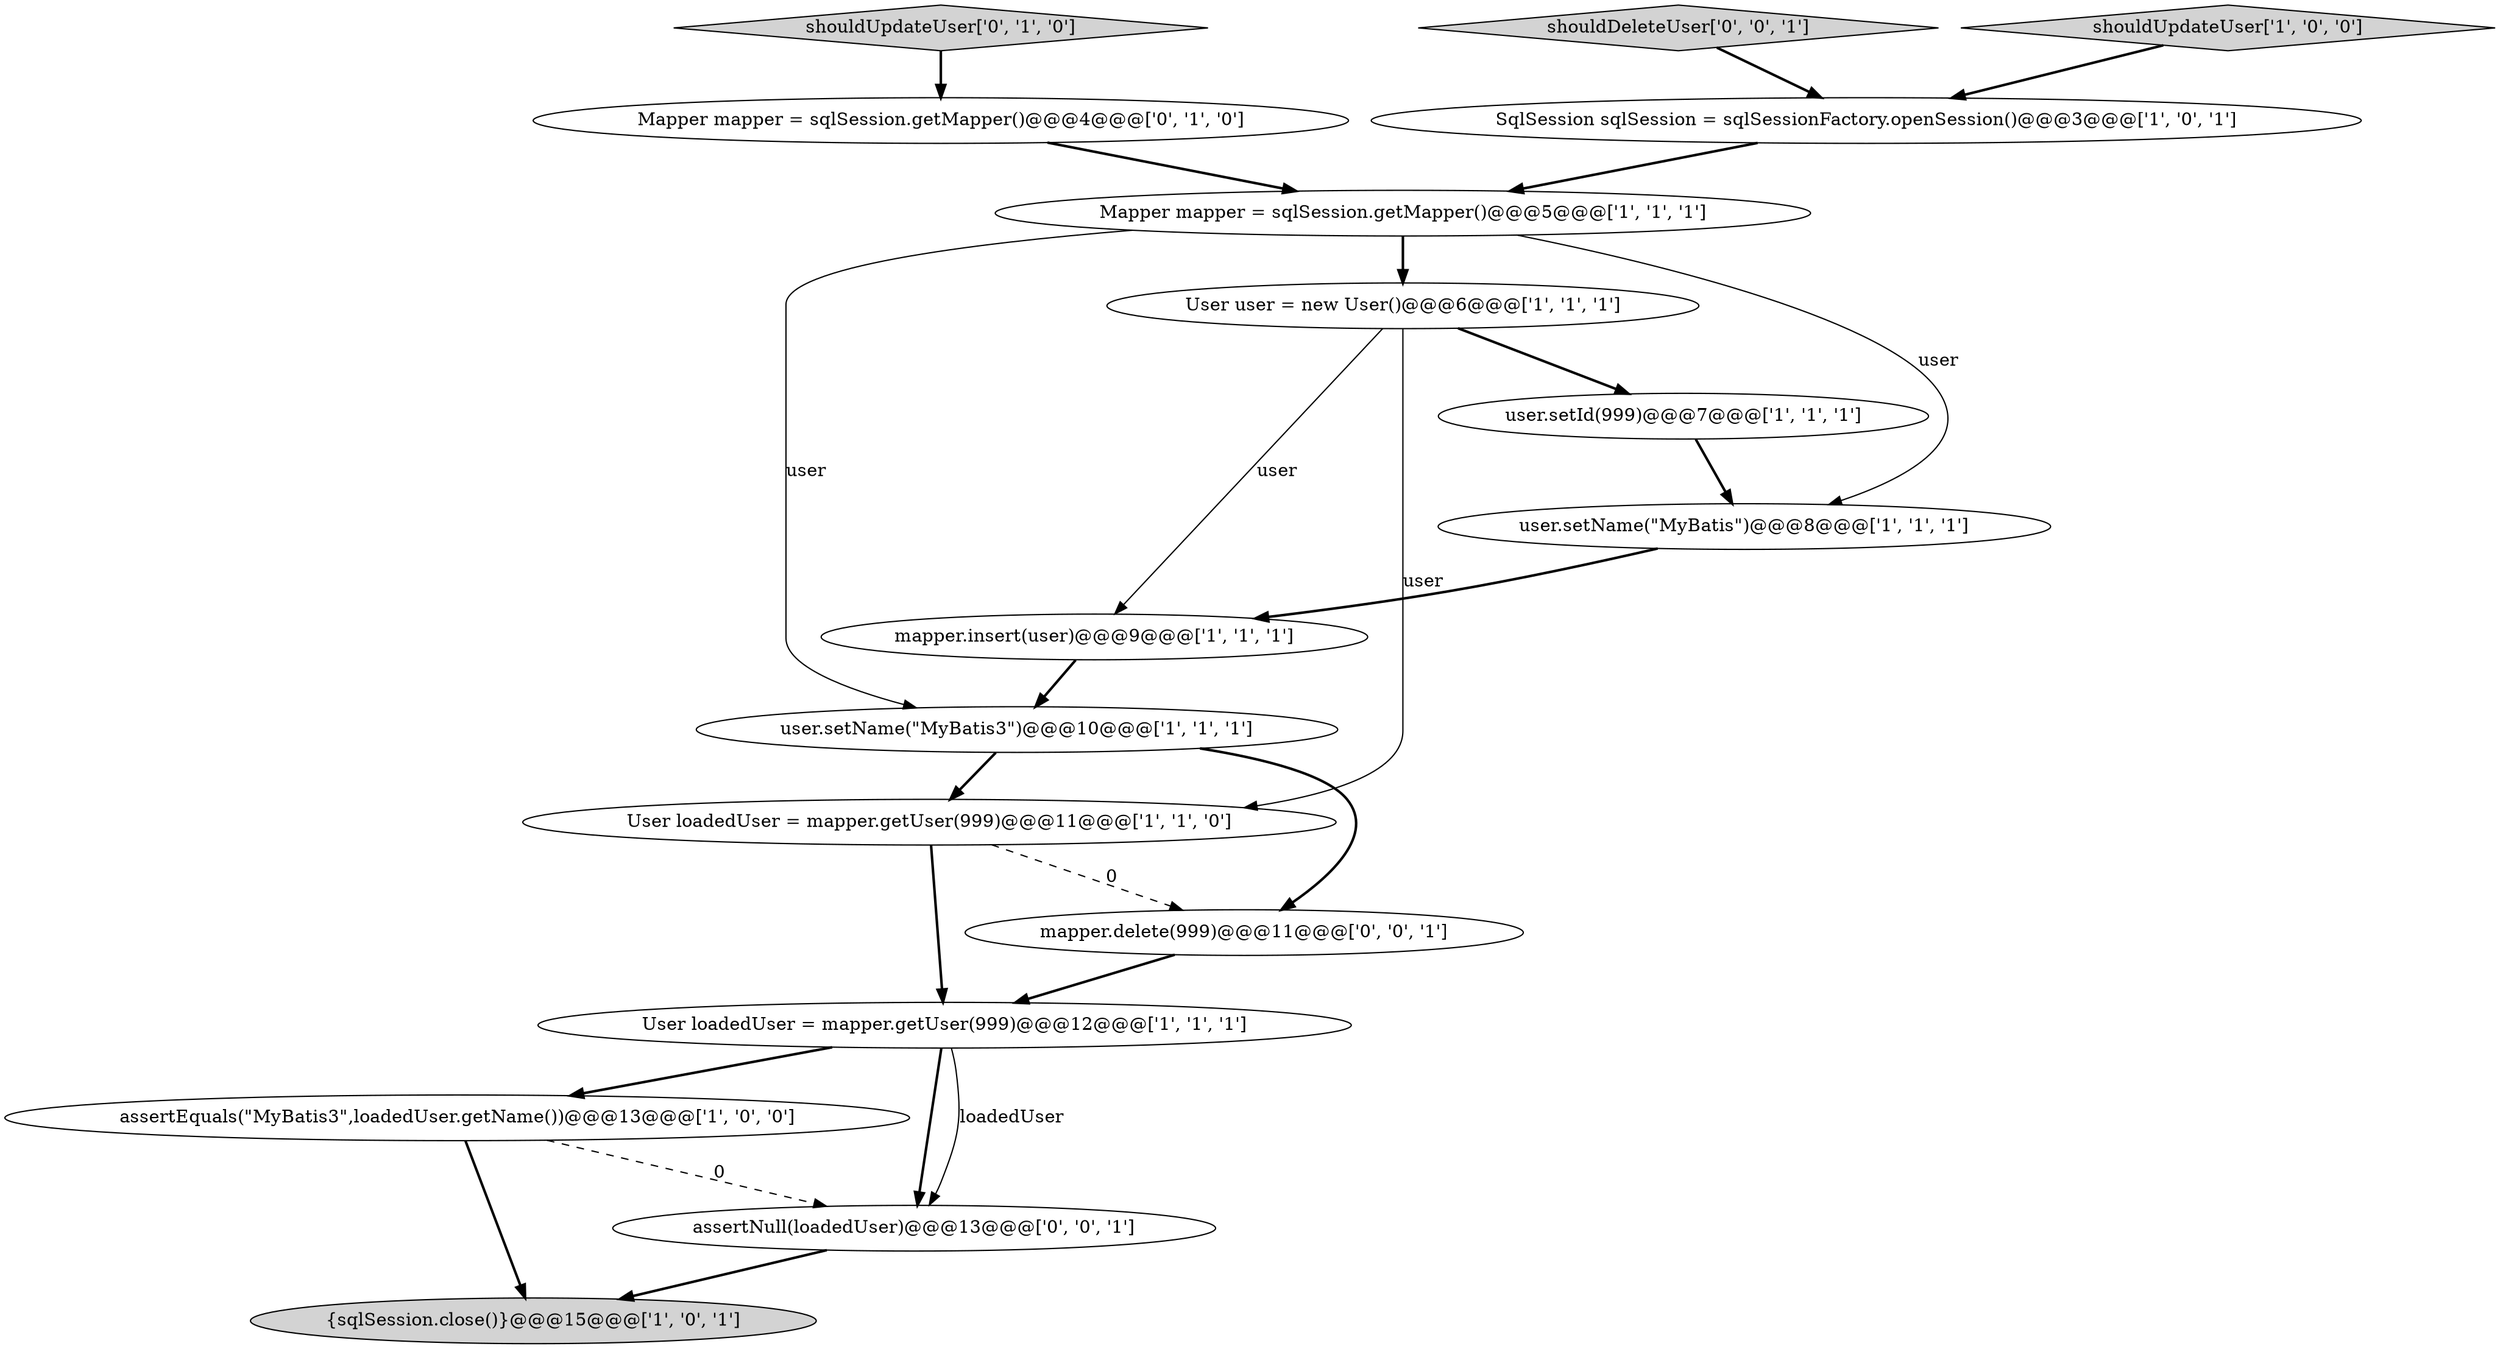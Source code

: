 digraph {
16 [style = filled, label = "shouldDeleteUser['0', '0', '1']", fillcolor = lightgray, shape = diamond image = "AAA0AAABBB3BBB"];
13 [style = filled, label = "Mapper mapper = sqlSession.getMapper()@@@4@@@['0', '1', '0']", fillcolor = white, shape = ellipse image = "AAA0AAABBB2BBB"];
2 [style = filled, label = "user.setName(\"MyBatis3\")@@@10@@@['1', '1', '1']", fillcolor = white, shape = ellipse image = "AAA0AAABBB1BBB"];
10 [style = filled, label = "shouldUpdateUser['1', '0', '0']", fillcolor = lightgray, shape = diamond image = "AAA0AAABBB1BBB"];
5 [style = filled, label = "User loadedUser = mapper.getUser(999)@@@11@@@['1', '1', '0']", fillcolor = white, shape = ellipse image = "AAA0AAABBB1BBB"];
9 [style = filled, label = "mapper.insert(user)@@@9@@@['1', '1', '1']", fillcolor = white, shape = ellipse image = "AAA0AAABBB1BBB"];
15 [style = filled, label = "assertNull(loadedUser)@@@13@@@['0', '0', '1']", fillcolor = white, shape = ellipse image = "AAA0AAABBB3BBB"];
4 [style = filled, label = "user.setId(999)@@@7@@@['1', '1', '1']", fillcolor = white, shape = ellipse image = "AAA0AAABBB1BBB"];
3 [style = filled, label = "{sqlSession.close()}@@@15@@@['1', '0', '1']", fillcolor = lightgray, shape = ellipse image = "AAA0AAABBB1BBB"];
8 [style = filled, label = "User user = new User()@@@6@@@['1', '1', '1']", fillcolor = white, shape = ellipse image = "AAA0AAABBB1BBB"];
11 [style = filled, label = "SqlSession sqlSession = sqlSessionFactory.openSession()@@@3@@@['1', '0', '1']", fillcolor = white, shape = ellipse image = "AAA0AAABBB1BBB"];
7 [style = filled, label = "user.setName(\"MyBatis\")@@@8@@@['1', '1', '1']", fillcolor = white, shape = ellipse image = "AAA0AAABBB1BBB"];
6 [style = filled, label = "Mapper mapper = sqlSession.getMapper()@@@5@@@['1', '1', '1']", fillcolor = white, shape = ellipse image = "AAA0AAABBB1BBB"];
12 [style = filled, label = "shouldUpdateUser['0', '1', '0']", fillcolor = lightgray, shape = diamond image = "AAA0AAABBB2BBB"];
0 [style = filled, label = "User loadedUser = mapper.getUser(999)@@@12@@@['1', '1', '1']", fillcolor = white, shape = ellipse image = "AAA0AAABBB1BBB"];
1 [style = filled, label = "assertEquals(\"MyBatis3\",loadedUser.getName())@@@13@@@['1', '0', '0']", fillcolor = white, shape = ellipse image = "AAA0AAABBB1BBB"];
14 [style = filled, label = "mapper.delete(999)@@@11@@@['0', '0', '1']", fillcolor = white, shape = ellipse image = "AAA0AAABBB3BBB"];
5->14 [style = dashed, label="0"];
16->11 [style = bold, label=""];
9->2 [style = bold, label=""];
1->15 [style = dashed, label="0"];
11->6 [style = bold, label=""];
1->3 [style = bold, label=""];
15->3 [style = bold, label=""];
0->15 [style = bold, label=""];
4->7 [style = bold, label=""];
7->9 [style = bold, label=""];
12->13 [style = bold, label=""];
0->15 [style = solid, label="loadedUser"];
14->0 [style = bold, label=""];
5->0 [style = bold, label=""];
0->1 [style = bold, label=""];
2->14 [style = bold, label=""];
6->8 [style = bold, label=""];
8->9 [style = solid, label="user"];
8->5 [style = solid, label="user"];
8->4 [style = bold, label=""];
13->6 [style = bold, label=""];
6->7 [style = solid, label="user"];
2->5 [style = bold, label=""];
10->11 [style = bold, label=""];
6->2 [style = solid, label="user"];
}
